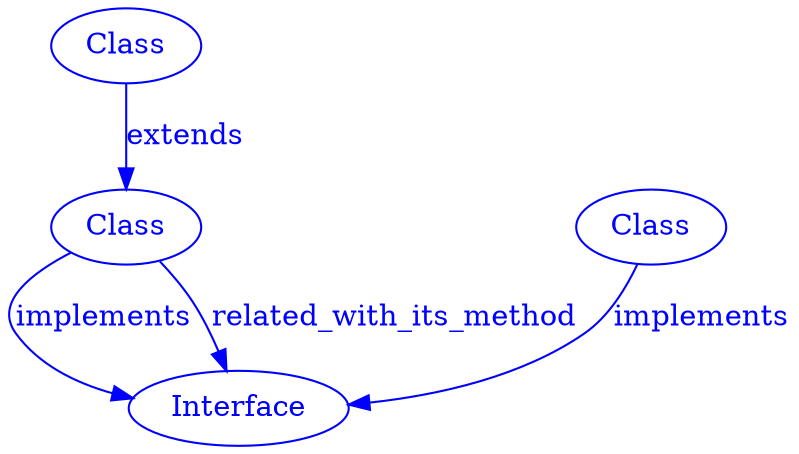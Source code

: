 
digraph SubdueGraph {
  22 [label="Class",color=blue,fontcolor=blue];
  23 [label="Class",color=blue,fontcolor=blue];
  25 [label="Interface",color=blue,fontcolor=blue];
  34 [label="Class",color=blue,fontcolor=blue];
  22 -> 23 [label="extends",color=blue,fontcolor=blue];
  23 -> 25 [label="implements",color=blue,fontcolor=blue];
  34 -> 25 [label="implements",color=blue,fontcolor=blue];
  23 -> 25 [label="related_with_its_method",color=blue,fontcolor=blue];
}
